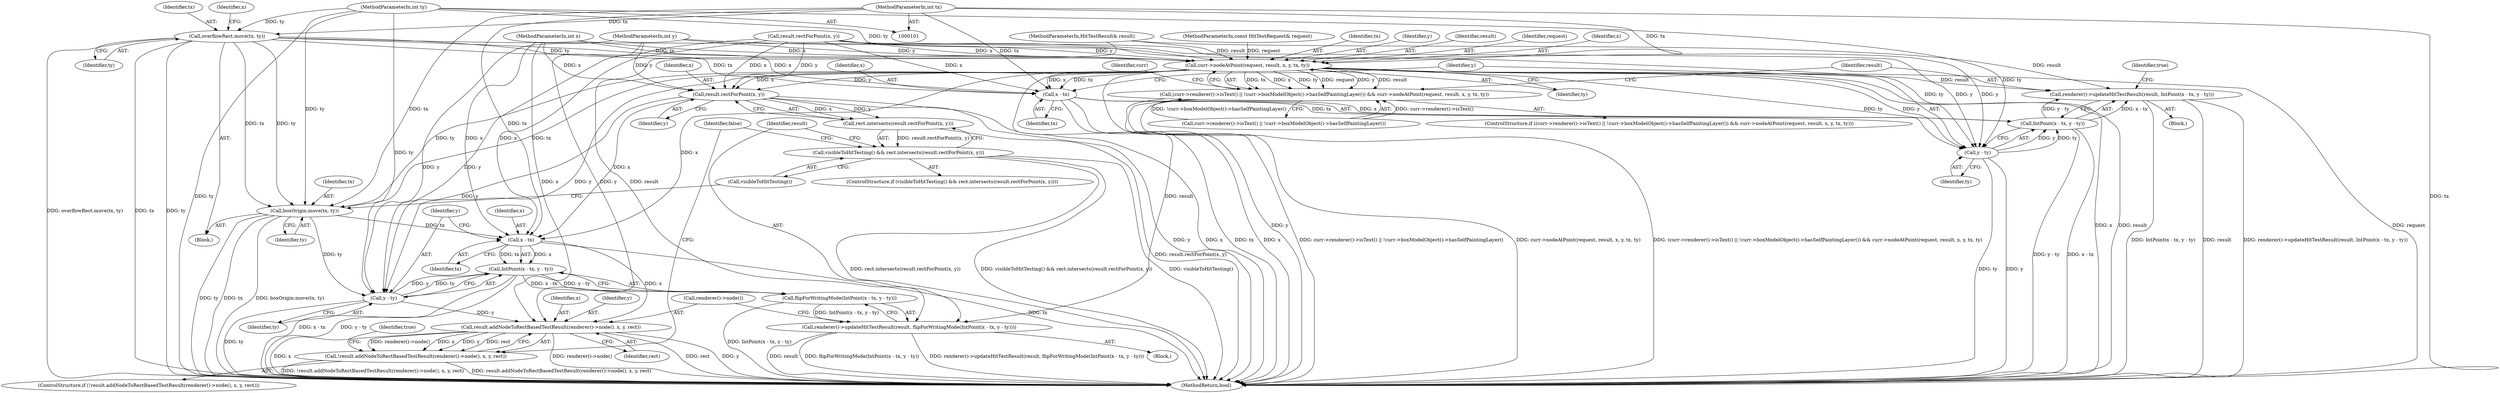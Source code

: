 digraph "1_Chrome_04cca6c05e4923f1b91e0dddf053e088456d8645@API" {
"1000112" [label="(Call,overflowRect.move(tx, ty))"];
"1000106" [label="(MethodParameterIn,int tx)"];
"1000107" [label="(MethodParameterIn,int ty)"];
"1000139" [label="(Call,curr->nodeAtPoint(request, result, x, y, tx, ty))"];
"1000134" [label="(Call,(curr->renderer()->isText() || !curr->boxModelObject()->hasSelfPaintingLayer()) && curr->nodeAtPoint(request, result, x, y, tx, ty))"];
"1000147" [label="(Call,renderer()->updateHitTestResult(result, IntPoint(x - tx, y - ty)))"];
"1000150" [label="(Call,x - tx)"];
"1000149" [label="(Call,IntPoint(x - tx, y - ty))"];
"1000153" [label="(Call,y - ty)"];
"1000162" [label="(Call,boxOrigin.move(tx, ty))"];
"1000178" [label="(Call,x - tx)"];
"1000177" [label="(Call,IntPoint(x - tx, y - ty))"];
"1000176" [label="(Call,flipForWritingMode(IntPoint(x - tx, y - ty)))"];
"1000174" [label="(Call,renderer()->updateHitTestResult(result, flipForWritingMode(IntPoint(x - tx, y - ty))))"];
"1000186" [label="(Call,result.addNodeToRectBasedTestResult(renderer()->node(), x, y, rect))"];
"1000185" [label="(Call,!result.addNodeToRectBasedTestResult(renderer()->node(), x, y, rect))"];
"1000181" [label="(Call,y - ty)"];
"1000170" [label="(Call,result.rectForPoint(x, y))"];
"1000169" [label="(Call,rect.intersects(result.rectForPoint(x, y)))"];
"1000167" [label="(Call,visibleToHitTesting() && rect.intersects(result.rectForPoint(x, y)))"];
"1000139" [label="(Call,curr->nodeAtPoint(request, result, x, y, tx, ty))"];
"1000182" [label="(Identifier,y)"];
"1000166" [label="(ControlStructure,if (visibleToHitTesting() && rect.intersects(result.rectForPoint(x, y))))"];
"1000188" [label="(Identifier,x)"];
"1000175" [label="(Identifier,result)"];
"1000151" [label="(Identifier,x)"];
"1000186" [label="(Call,result.addNodeToRectBasedTestResult(renderer()->node(), x, y, rect))"];
"1000177" [label="(Call,IntPoint(x - tx, y - ty))"];
"1000143" [label="(Identifier,y)"];
"1000130" [label="(Identifier,curr)"];
"1000194" [label="(Identifier,false)"];
"1000167" [label="(Call,visibleToHitTesting() && rect.intersects(result.rectForPoint(x, y)))"];
"1000180" [label="(Identifier,tx)"];
"1000157" [label="(Identifier,true)"];
"1000155" [label="(Identifier,ty)"];
"1000104" [label="(MethodParameterIn,int x)"];
"1000141" [label="(Identifier,result)"];
"1000171" [label="(Identifier,x)"];
"1000140" [label="(Identifier,request)"];
"1000189" [label="(Identifier,y)"];
"1000113" [label="(Identifier,tx)"];
"1000190" [label="(Identifier,rect)"];
"1000184" [label="(ControlStructure,if (!result.addNodeToRectBasedTestResult(renderer()->node(), x, y, rect)))"];
"1000142" [label="(Identifier,x)"];
"1000164" [label="(Identifier,ty)"];
"1000119" [label="(Identifier,x)"];
"1000118" [label="(Call,result.rectForPoint(x, y))"];
"1000148" [label="(Identifier,result)"];
"1000108" [label="(Block,)"];
"1000147" [label="(Call,renderer()->updateHitTestResult(result, IntPoint(x - tx, y - ty)))"];
"1000135" [label="(Call,curr->renderer()->isText() || !curr->boxModelObject()->hasSelfPaintingLayer())"];
"1000169" [label="(Call,rect.intersects(result.rectForPoint(x, y)))"];
"1000146" [label="(Block,)"];
"1000183" [label="(Identifier,ty)"];
"1000153" [label="(Call,y - ty)"];
"1000178" [label="(Call,x - tx)"];
"1000133" [label="(ControlStructure,if ((curr->renderer()->isText() || !curr->boxModelObject()->hasSelfPaintingLayer()) && curr->nodeAtPoint(request, result, x, y, tx, ty)))"];
"1000107" [label="(MethodParameterIn,int ty)"];
"1000187" [label="(Call,renderer()->node())"];
"1000162" [label="(Call,boxOrigin.move(tx, ty))"];
"1000112" [label="(Call,overflowRect.move(tx, ty))"];
"1000168" [label="(Call,visibleToHitTesting())"];
"1000103" [label="(MethodParameterIn,HitTestResult& result)"];
"1000163" [label="(Identifier,tx)"];
"1000106" [label="(MethodParameterIn,int tx)"];
"1000102" [label="(MethodParameterIn,const HitTestRequest& request)"];
"1000149" [label="(Call,IntPoint(x - tx, y - ty))"];
"1000195" [label="(MethodReturn,bool)"];
"1000154" [label="(Identifier,y)"];
"1000179" [label="(Identifier,x)"];
"1000176" [label="(Call,flipForWritingMode(IntPoint(x - tx, y - ty)))"];
"1000134" [label="(Call,(curr->renderer()->isText() || !curr->boxModelObject()->hasSelfPaintingLayer()) && curr->nodeAtPoint(request, result, x, y, tx, ty))"];
"1000192" [label="(Identifier,true)"];
"1000114" [label="(Identifier,ty)"];
"1000170" [label="(Call,result.rectForPoint(x, y))"];
"1000174" [label="(Call,renderer()->updateHitTestResult(result, flipForWritingMode(IntPoint(x - tx, y - ty))))"];
"1000152" [label="(Identifier,tx)"];
"1000145" [label="(Identifier,ty)"];
"1000173" [label="(Block,)"];
"1000150" [label="(Call,x - tx)"];
"1000105" [label="(MethodParameterIn,int y)"];
"1000172" [label="(Identifier,y)"];
"1000185" [label="(Call,!result.addNodeToRectBasedTestResult(renderer()->node(), x, y, rect))"];
"1000181" [label="(Call,y - ty)"];
"1000144" [label="(Identifier,tx)"];
"1000112" -> "1000108"  [label="AST: "];
"1000112" -> "1000114"  [label="CFG: "];
"1000113" -> "1000112"  [label="AST: "];
"1000114" -> "1000112"  [label="AST: "];
"1000119" -> "1000112"  [label="CFG: "];
"1000112" -> "1000195"  [label="DDG: ty"];
"1000112" -> "1000195"  [label="DDG: overflowRect.move(tx, ty)"];
"1000112" -> "1000195"  [label="DDG: tx"];
"1000106" -> "1000112"  [label="DDG: tx"];
"1000107" -> "1000112"  [label="DDG: ty"];
"1000112" -> "1000139"  [label="DDG: tx"];
"1000112" -> "1000139"  [label="DDG: ty"];
"1000112" -> "1000150"  [label="DDG: tx"];
"1000112" -> "1000153"  [label="DDG: ty"];
"1000112" -> "1000162"  [label="DDG: tx"];
"1000112" -> "1000162"  [label="DDG: ty"];
"1000106" -> "1000101"  [label="AST: "];
"1000106" -> "1000195"  [label="DDG: tx"];
"1000106" -> "1000139"  [label="DDG: tx"];
"1000106" -> "1000150"  [label="DDG: tx"];
"1000106" -> "1000162"  [label="DDG: tx"];
"1000106" -> "1000178"  [label="DDG: tx"];
"1000107" -> "1000101"  [label="AST: "];
"1000107" -> "1000195"  [label="DDG: ty"];
"1000107" -> "1000139"  [label="DDG: ty"];
"1000107" -> "1000153"  [label="DDG: ty"];
"1000107" -> "1000162"  [label="DDG: ty"];
"1000107" -> "1000181"  [label="DDG: ty"];
"1000139" -> "1000134"  [label="AST: "];
"1000139" -> "1000145"  [label="CFG: "];
"1000140" -> "1000139"  [label="AST: "];
"1000141" -> "1000139"  [label="AST: "];
"1000142" -> "1000139"  [label="AST: "];
"1000143" -> "1000139"  [label="AST: "];
"1000144" -> "1000139"  [label="AST: "];
"1000145" -> "1000139"  [label="AST: "];
"1000134" -> "1000139"  [label="CFG: "];
"1000139" -> "1000195"  [label="DDG: x"];
"1000139" -> "1000195"  [label="DDG: result"];
"1000139" -> "1000195"  [label="DDG: request"];
"1000139" -> "1000195"  [label="DDG: y"];
"1000139" -> "1000134"  [label="DDG: tx"];
"1000139" -> "1000134"  [label="DDG: x"];
"1000139" -> "1000134"  [label="DDG: ty"];
"1000139" -> "1000134"  [label="DDG: request"];
"1000139" -> "1000134"  [label="DDG: y"];
"1000139" -> "1000134"  [label="DDG: result"];
"1000102" -> "1000139"  [label="DDG: request"];
"1000103" -> "1000139"  [label="DDG: result"];
"1000118" -> "1000139"  [label="DDG: x"];
"1000118" -> "1000139"  [label="DDG: y"];
"1000104" -> "1000139"  [label="DDG: x"];
"1000105" -> "1000139"  [label="DDG: y"];
"1000139" -> "1000147"  [label="DDG: result"];
"1000139" -> "1000150"  [label="DDG: x"];
"1000139" -> "1000150"  [label="DDG: tx"];
"1000139" -> "1000153"  [label="DDG: y"];
"1000139" -> "1000153"  [label="DDG: ty"];
"1000139" -> "1000162"  [label="DDG: tx"];
"1000139" -> "1000162"  [label="DDG: ty"];
"1000139" -> "1000170"  [label="DDG: x"];
"1000139" -> "1000170"  [label="DDG: y"];
"1000139" -> "1000174"  [label="DDG: result"];
"1000139" -> "1000178"  [label="DDG: x"];
"1000139" -> "1000181"  [label="DDG: y"];
"1000134" -> "1000133"  [label="AST: "];
"1000134" -> "1000135"  [label="CFG: "];
"1000135" -> "1000134"  [label="AST: "];
"1000148" -> "1000134"  [label="CFG: "];
"1000130" -> "1000134"  [label="CFG: "];
"1000134" -> "1000195"  [label="DDG: curr->nodeAtPoint(request, result, x, y, tx, ty)"];
"1000134" -> "1000195"  [label="DDG: (curr->renderer()->isText() || !curr->boxModelObject()->hasSelfPaintingLayer()) && curr->nodeAtPoint(request, result, x, y, tx, ty)"];
"1000134" -> "1000195"  [label="DDG: curr->renderer()->isText() || !curr->boxModelObject()->hasSelfPaintingLayer()"];
"1000135" -> "1000134"  [label="DDG: curr->renderer()->isText()"];
"1000135" -> "1000134"  [label="DDG: !curr->boxModelObject()->hasSelfPaintingLayer()"];
"1000147" -> "1000146"  [label="AST: "];
"1000147" -> "1000149"  [label="CFG: "];
"1000148" -> "1000147"  [label="AST: "];
"1000149" -> "1000147"  [label="AST: "];
"1000157" -> "1000147"  [label="CFG: "];
"1000147" -> "1000195"  [label="DDG: IntPoint(x - tx, y - ty)"];
"1000147" -> "1000195"  [label="DDG: result"];
"1000147" -> "1000195"  [label="DDG: renderer()->updateHitTestResult(result, IntPoint(x - tx, y - ty))"];
"1000103" -> "1000147"  [label="DDG: result"];
"1000149" -> "1000147"  [label="DDG: x - tx"];
"1000149" -> "1000147"  [label="DDG: y - ty"];
"1000150" -> "1000149"  [label="AST: "];
"1000150" -> "1000152"  [label="CFG: "];
"1000151" -> "1000150"  [label="AST: "];
"1000152" -> "1000150"  [label="AST: "];
"1000154" -> "1000150"  [label="CFG: "];
"1000150" -> "1000195"  [label="DDG: x"];
"1000150" -> "1000195"  [label="DDG: tx"];
"1000150" -> "1000149"  [label="DDG: x"];
"1000150" -> "1000149"  [label="DDG: tx"];
"1000118" -> "1000150"  [label="DDG: x"];
"1000104" -> "1000150"  [label="DDG: x"];
"1000149" -> "1000153"  [label="CFG: "];
"1000153" -> "1000149"  [label="AST: "];
"1000149" -> "1000195"  [label="DDG: y - ty"];
"1000149" -> "1000195"  [label="DDG: x - tx"];
"1000153" -> "1000149"  [label="DDG: y"];
"1000153" -> "1000149"  [label="DDG: ty"];
"1000153" -> "1000155"  [label="CFG: "];
"1000154" -> "1000153"  [label="AST: "];
"1000155" -> "1000153"  [label="AST: "];
"1000153" -> "1000195"  [label="DDG: y"];
"1000153" -> "1000195"  [label="DDG: ty"];
"1000118" -> "1000153"  [label="DDG: y"];
"1000105" -> "1000153"  [label="DDG: y"];
"1000162" -> "1000108"  [label="AST: "];
"1000162" -> "1000164"  [label="CFG: "];
"1000163" -> "1000162"  [label="AST: "];
"1000164" -> "1000162"  [label="AST: "];
"1000168" -> "1000162"  [label="CFG: "];
"1000162" -> "1000195"  [label="DDG: ty"];
"1000162" -> "1000195"  [label="DDG: tx"];
"1000162" -> "1000195"  [label="DDG: boxOrigin.move(tx, ty)"];
"1000162" -> "1000178"  [label="DDG: tx"];
"1000162" -> "1000181"  [label="DDG: ty"];
"1000178" -> "1000177"  [label="AST: "];
"1000178" -> "1000180"  [label="CFG: "];
"1000179" -> "1000178"  [label="AST: "];
"1000180" -> "1000178"  [label="AST: "];
"1000182" -> "1000178"  [label="CFG: "];
"1000178" -> "1000195"  [label="DDG: tx"];
"1000178" -> "1000177"  [label="DDG: x"];
"1000178" -> "1000177"  [label="DDG: tx"];
"1000170" -> "1000178"  [label="DDG: x"];
"1000118" -> "1000178"  [label="DDG: x"];
"1000104" -> "1000178"  [label="DDG: x"];
"1000178" -> "1000186"  [label="DDG: x"];
"1000177" -> "1000176"  [label="AST: "];
"1000177" -> "1000181"  [label="CFG: "];
"1000181" -> "1000177"  [label="AST: "];
"1000176" -> "1000177"  [label="CFG: "];
"1000177" -> "1000195"  [label="DDG: y - ty"];
"1000177" -> "1000195"  [label="DDG: x - tx"];
"1000177" -> "1000176"  [label="DDG: x - tx"];
"1000177" -> "1000176"  [label="DDG: y - ty"];
"1000181" -> "1000177"  [label="DDG: y"];
"1000181" -> "1000177"  [label="DDG: ty"];
"1000176" -> "1000174"  [label="AST: "];
"1000174" -> "1000176"  [label="CFG: "];
"1000176" -> "1000195"  [label="DDG: IntPoint(x - tx, y - ty)"];
"1000176" -> "1000174"  [label="DDG: IntPoint(x - tx, y - ty)"];
"1000174" -> "1000173"  [label="AST: "];
"1000175" -> "1000174"  [label="AST: "];
"1000187" -> "1000174"  [label="CFG: "];
"1000174" -> "1000195"  [label="DDG: flipForWritingMode(IntPoint(x - tx, y - ty))"];
"1000174" -> "1000195"  [label="DDG: renderer()->updateHitTestResult(result, flipForWritingMode(IntPoint(x - tx, y - ty)))"];
"1000174" -> "1000195"  [label="DDG: result"];
"1000103" -> "1000174"  [label="DDG: result"];
"1000186" -> "1000185"  [label="AST: "];
"1000186" -> "1000190"  [label="CFG: "];
"1000187" -> "1000186"  [label="AST: "];
"1000188" -> "1000186"  [label="AST: "];
"1000189" -> "1000186"  [label="AST: "];
"1000190" -> "1000186"  [label="AST: "];
"1000185" -> "1000186"  [label="CFG: "];
"1000186" -> "1000195"  [label="DDG: x"];
"1000186" -> "1000195"  [label="DDG: renderer()->node()"];
"1000186" -> "1000195"  [label="DDG: rect"];
"1000186" -> "1000195"  [label="DDG: y"];
"1000186" -> "1000185"  [label="DDG: renderer()->node()"];
"1000186" -> "1000185"  [label="DDG: x"];
"1000186" -> "1000185"  [label="DDG: y"];
"1000186" -> "1000185"  [label="DDG: rect"];
"1000104" -> "1000186"  [label="DDG: x"];
"1000181" -> "1000186"  [label="DDG: y"];
"1000105" -> "1000186"  [label="DDG: y"];
"1000185" -> "1000184"  [label="AST: "];
"1000192" -> "1000185"  [label="CFG: "];
"1000194" -> "1000185"  [label="CFG: "];
"1000185" -> "1000195"  [label="DDG: !result.addNodeToRectBasedTestResult(renderer()->node(), x, y, rect)"];
"1000185" -> "1000195"  [label="DDG: result.addNodeToRectBasedTestResult(renderer()->node(), x, y, rect)"];
"1000181" -> "1000183"  [label="CFG: "];
"1000182" -> "1000181"  [label="AST: "];
"1000183" -> "1000181"  [label="AST: "];
"1000181" -> "1000195"  [label="DDG: ty"];
"1000170" -> "1000181"  [label="DDG: y"];
"1000118" -> "1000181"  [label="DDG: y"];
"1000105" -> "1000181"  [label="DDG: y"];
"1000170" -> "1000169"  [label="AST: "];
"1000170" -> "1000172"  [label="CFG: "];
"1000171" -> "1000170"  [label="AST: "];
"1000172" -> "1000170"  [label="AST: "];
"1000169" -> "1000170"  [label="CFG: "];
"1000170" -> "1000195"  [label="DDG: y"];
"1000170" -> "1000195"  [label="DDG: x"];
"1000170" -> "1000169"  [label="DDG: x"];
"1000170" -> "1000169"  [label="DDG: y"];
"1000118" -> "1000170"  [label="DDG: x"];
"1000118" -> "1000170"  [label="DDG: y"];
"1000104" -> "1000170"  [label="DDG: x"];
"1000105" -> "1000170"  [label="DDG: y"];
"1000169" -> "1000167"  [label="AST: "];
"1000167" -> "1000169"  [label="CFG: "];
"1000169" -> "1000195"  [label="DDG: result.rectForPoint(x, y)"];
"1000169" -> "1000167"  [label="DDG: result.rectForPoint(x, y)"];
"1000167" -> "1000166"  [label="AST: "];
"1000167" -> "1000168"  [label="CFG: "];
"1000168" -> "1000167"  [label="AST: "];
"1000175" -> "1000167"  [label="CFG: "];
"1000194" -> "1000167"  [label="CFG: "];
"1000167" -> "1000195"  [label="DDG: visibleToHitTesting()"];
"1000167" -> "1000195"  [label="DDG: rect.intersects(result.rectForPoint(x, y))"];
"1000167" -> "1000195"  [label="DDG: visibleToHitTesting() && rect.intersects(result.rectForPoint(x, y))"];
}
